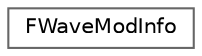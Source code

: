 digraph "Graphical Class Hierarchy"
{
 // INTERACTIVE_SVG=YES
 // LATEX_PDF_SIZE
  bgcolor="transparent";
  edge [fontname=Helvetica,fontsize=10,labelfontname=Helvetica,labelfontsize=10];
  node [fontname=Helvetica,fontsize=10,shape=box,height=0.2,width=0.4];
  rankdir="LR";
  Node0 [id="Node000000",label="FWaveModInfo",height=0.2,width=0.4,color="grey40", fillcolor="white", style="filled",URL="$db/dc0/classFWaveModInfo.html",tooltip=" "];
}
